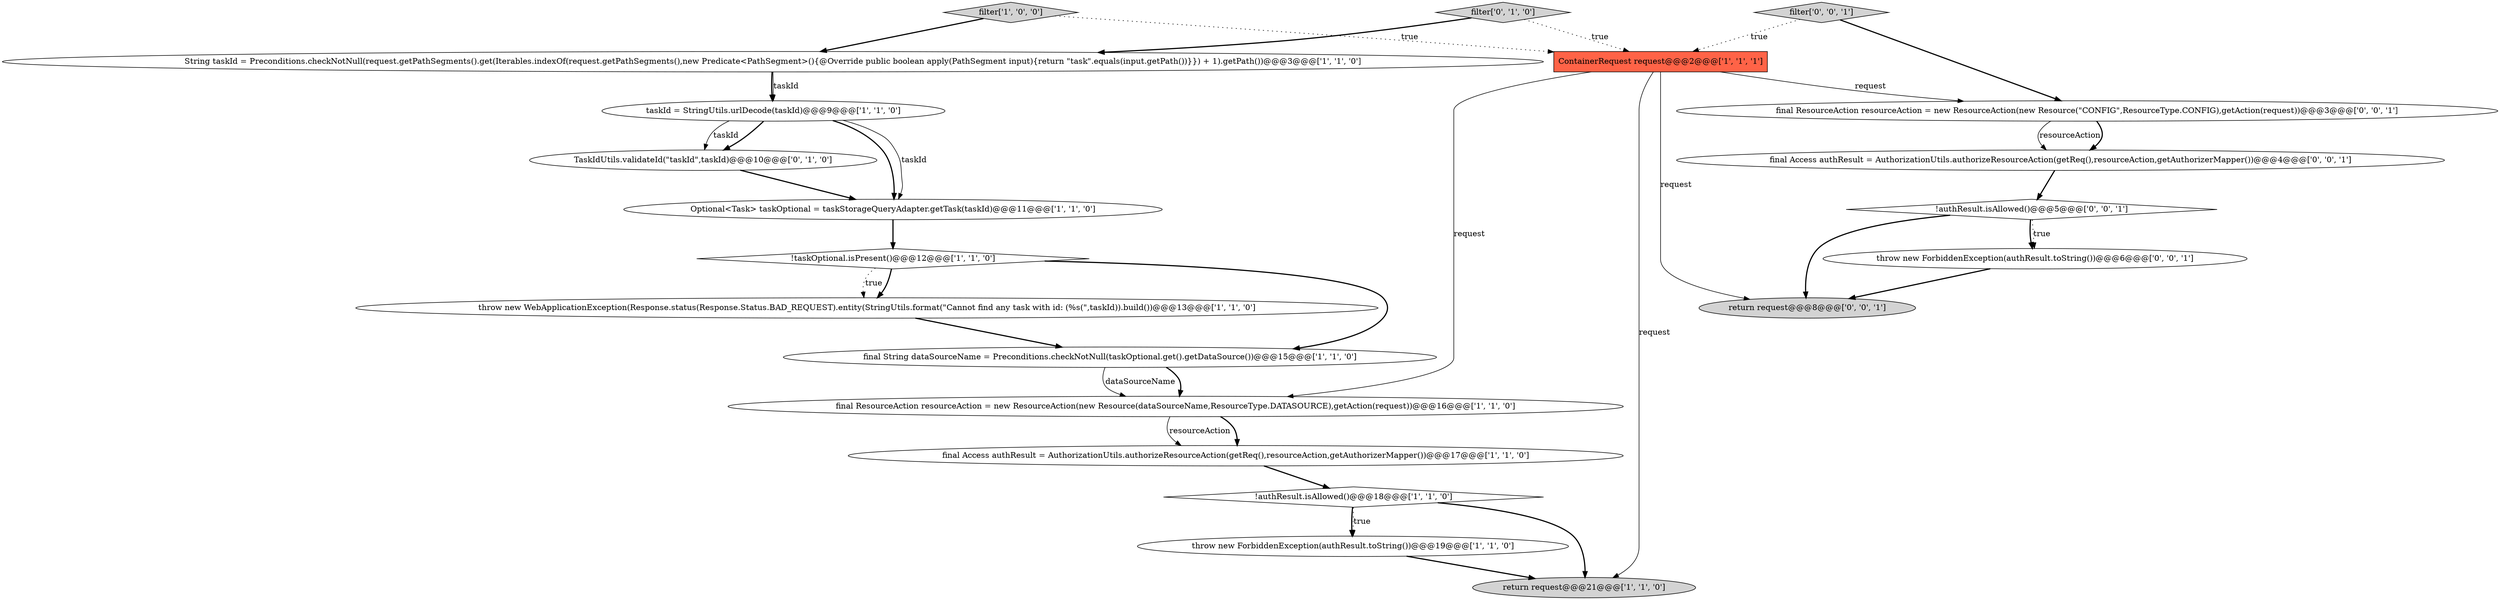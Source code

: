 digraph {
14 [style = filled, label = "filter['0', '1', '0']", fillcolor = lightgray, shape = diamond image = "AAA0AAABBB2BBB"];
12 [style = filled, label = "!authResult.isAllowed()@@@18@@@['1', '1', '0']", fillcolor = white, shape = diamond image = "AAA0AAABBB1BBB"];
20 [style = filled, label = "filter['0', '0', '1']", fillcolor = lightgray, shape = diamond image = "AAA0AAABBB3BBB"];
9 [style = filled, label = "ContainerRequest request@@@2@@@['1', '1', '1']", fillcolor = tomato, shape = box image = "AAA0AAABBB1BBB"];
11 [style = filled, label = "throw new ForbiddenException(authResult.toString())@@@19@@@['1', '1', '0']", fillcolor = white, shape = ellipse image = "AAA0AAABBB1BBB"];
0 [style = filled, label = "final Access authResult = AuthorizationUtils.authorizeResourceAction(getReq(),resourceAction,getAuthorizerMapper())@@@17@@@['1', '1', '0']", fillcolor = white, shape = ellipse image = "AAA0AAABBB1BBB"];
4 [style = filled, label = "String taskId = Preconditions.checkNotNull(request.getPathSegments().get(Iterables.indexOf(request.getPathSegments(),new Predicate<PathSegment>(){@Override public boolean apply(PathSegment input){return \"task\".equals(input.getPath())}}) + 1).getPath())@@@3@@@['1', '1', '0']", fillcolor = white, shape = ellipse image = "AAA0AAABBB1BBB"];
3 [style = filled, label = "!taskOptional.isPresent()@@@12@@@['1', '1', '0']", fillcolor = white, shape = diamond image = "AAA0AAABBB1BBB"];
15 [style = filled, label = "final Access authResult = AuthorizationUtils.authorizeResourceAction(getReq(),resourceAction,getAuthorizerMapper())@@@4@@@['0', '0', '1']", fillcolor = white, shape = ellipse image = "AAA0AAABBB3BBB"];
2 [style = filled, label = "throw new WebApplicationException(Response.status(Response.Status.BAD_REQUEST).entity(StringUtils.format(\"Cannot find any task with id: (%s(\",taskId)).build())@@@13@@@['1', '1', '0']", fillcolor = white, shape = ellipse image = "AAA0AAABBB1BBB"];
19 [style = filled, label = "throw new ForbiddenException(authResult.toString())@@@6@@@['0', '0', '1']", fillcolor = white, shape = ellipse image = "AAA0AAABBB3BBB"];
7 [style = filled, label = "return request@@@21@@@['1', '1', '0']", fillcolor = lightgray, shape = ellipse image = "AAA0AAABBB1BBB"];
10 [style = filled, label = "Optional<Task> taskOptional = taskStorageQueryAdapter.getTask(taskId)@@@11@@@['1', '1', '0']", fillcolor = white, shape = ellipse image = "AAA0AAABBB1BBB"];
17 [style = filled, label = "final ResourceAction resourceAction = new ResourceAction(new Resource(\"CONFIG\",ResourceType.CONFIG),getAction(request))@@@3@@@['0', '0', '1']", fillcolor = white, shape = ellipse image = "AAA0AAABBB3BBB"];
8 [style = filled, label = "final ResourceAction resourceAction = new ResourceAction(new Resource(dataSourceName,ResourceType.DATASOURCE),getAction(request))@@@16@@@['1', '1', '0']", fillcolor = white, shape = ellipse image = "AAA0AAABBB1BBB"];
5 [style = filled, label = "filter['1', '0', '0']", fillcolor = lightgray, shape = diamond image = "AAA0AAABBB1BBB"];
18 [style = filled, label = "!authResult.isAllowed()@@@5@@@['0', '0', '1']", fillcolor = white, shape = diamond image = "AAA0AAABBB3BBB"];
13 [style = filled, label = "TaskIdUtils.validateId(\"taskId\",taskId)@@@10@@@['0', '1', '0']", fillcolor = white, shape = ellipse image = "AAA1AAABBB2BBB"];
1 [style = filled, label = "final String dataSourceName = Preconditions.checkNotNull(taskOptional.get().getDataSource())@@@15@@@['1', '1', '0']", fillcolor = white, shape = ellipse image = "AAA0AAABBB1BBB"];
16 [style = filled, label = "return request@@@8@@@['0', '0', '1']", fillcolor = lightgray, shape = ellipse image = "AAA0AAABBB3BBB"];
6 [style = filled, label = "taskId = StringUtils.urlDecode(taskId)@@@9@@@['1', '1', '0']", fillcolor = white, shape = ellipse image = "AAA0AAABBB1BBB"];
12->7 [style = bold, label=""];
4->6 [style = bold, label=""];
8->0 [style = bold, label=""];
3->2 [style = bold, label=""];
15->18 [style = bold, label=""];
5->9 [style = dotted, label="true"];
12->11 [style = dotted, label="true"];
8->0 [style = solid, label="resourceAction"];
1->8 [style = bold, label=""];
6->13 [style = bold, label=""];
17->15 [style = solid, label="resourceAction"];
6->13 [style = solid, label="taskId"];
5->4 [style = bold, label=""];
3->1 [style = bold, label=""];
10->3 [style = bold, label=""];
11->7 [style = bold, label=""];
6->10 [style = bold, label=""];
9->17 [style = solid, label="request"];
19->16 [style = bold, label=""];
0->12 [style = bold, label=""];
17->15 [style = bold, label=""];
18->19 [style = bold, label=""];
3->2 [style = dotted, label="true"];
2->1 [style = bold, label=""];
9->8 [style = solid, label="request"];
18->16 [style = bold, label=""];
18->19 [style = dotted, label="true"];
4->6 [style = solid, label="taskId"];
20->17 [style = bold, label=""];
12->11 [style = bold, label=""];
9->16 [style = solid, label="request"];
14->4 [style = bold, label=""];
20->9 [style = dotted, label="true"];
13->10 [style = bold, label=""];
1->8 [style = solid, label="dataSourceName"];
6->10 [style = solid, label="taskId"];
9->7 [style = solid, label="request"];
14->9 [style = dotted, label="true"];
}

